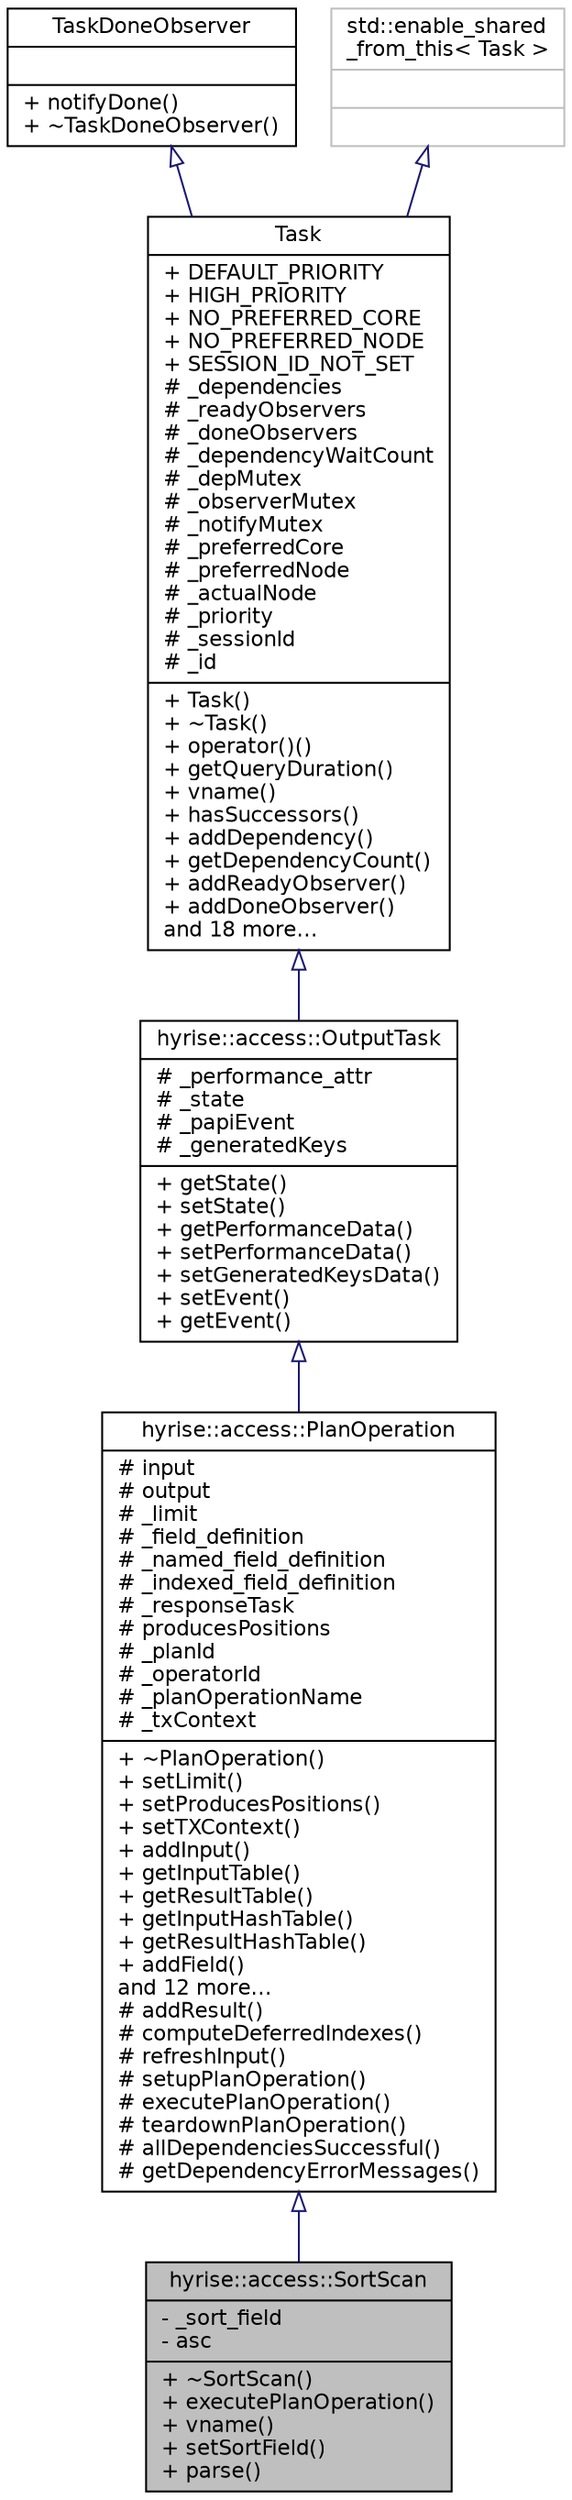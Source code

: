 digraph "hyrise::access::SortScan"
{
  edge [fontname="Helvetica",fontsize="11",labelfontname="Helvetica",labelfontsize="11"];
  node [fontname="Helvetica",fontsize="11",shape=record];
  Node1 [label="{hyrise::access::SortScan\n|- _sort_field\l- asc\l|+ ~SortScan()\l+ executePlanOperation()\l+ vname()\l+ setSortField()\l+ parse()\l}",height=0.2,width=0.4,color="black", fillcolor="grey75", style="filled" fontcolor="black"];
  Node2 -> Node1 [dir="back",color="midnightblue",fontsize="11",style="solid",arrowtail="onormal",fontname="Helvetica"];
  Node2 [label="{hyrise::access::PlanOperation\n|# input\l# output\l# _limit\l# _field_definition\l# _named_field_definition\l# _indexed_field_definition\l# _responseTask\l# producesPositions\l# _planId\l# _operatorId\l# _planOperationName\l# _txContext\l|+ ~PlanOperation()\l+ setLimit()\l+ setProducesPositions()\l+ setTXContext()\l+ addInput()\l+ getInputTable()\l+ getResultTable()\l+ getInputHashTable()\l+ getResultHashTable()\l+ addField()\land 12 more...\l# addResult()\l# computeDeferredIndexes()\l# refreshInput()\l# setupPlanOperation()\l# executePlanOperation()\l# teardownPlanOperation()\l# allDependenciesSuccessful()\l# getDependencyErrorMessages()\l}",height=0.2,width=0.4,color="black", fillcolor="white", style="filled",URL="$classhyrise_1_1access_1_1_plan_operation.html"];
  Node3 -> Node2 [dir="back",color="midnightblue",fontsize="11",style="solid",arrowtail="onormal",fontname="Helvetica"];
  Node3 [label="{hyrise::access::OutputTask\n|# _performance_attr\l# _state\l# _papiEvent\l# _generatedKeys\l|+ getState()\l+ setState()\l+ getPerformanceData()\l+ setPerformanceData()\l+ setGeneratedKeysData()\l+ setEvent()\l+ getEvent()\l}",height=0.2,width=0.4,color="black", fillcolor="white", style="filled",URL="$classhyrise_1_1access_1_1_output_task.html"];
  Node4 -> Node3 [dir="back",color="midnightblue",fontsize="11",style="solid",arrowtail="onormal",fontname="Helvetica"];
  Node4 [label="{Task\n|+ DEFAULT_PRIORITY\l+ HIGH_PRIORITY\l+ NO_PREFERRED_CORE\l+ NO_PREFERRED_NODE\l+ SESSION_ID_NOT_SET\l# _dependencies\l# _readyObservers\l# _doneObservers\l# _dependencyWaitCount\l# _depMutex\l# _observerMutex\l# _notifyMutex\l# _preferredCore\l# _preferredNode\l# _actualNode\l# _priority\l# _sessionId\l# _id\l|+ Task()\l+ ~Task()\l+ operator()()\l+ getQueryDuration()\l+ vname()\l+ hasSuccessors()\l+ addDependency()\l+ getDependencyCount()\l+ addReadyObserver()\l+ addDoneObserver()\land 18 more...\l}",height=0.2,width=0.4,color="black", fillcolor="white", style="filled",URL="$class_task.html"];
  Node5 -> Node4 [dir="back",color="midnightblue",fontsize="11",style="solid",arrowtail="onormal",fontname="Helvetica"];
  Node5 [label="{TaskDoneObserver\n||+ notifyDone()\l+ ~TaskDoneObserver()\l}",height=0.2,width=0.4,color="black", fillcolor="white", style="filled",URL="$class_task_done_observer.html"];
  Node6 -> Node4 [dir="back",color="midnightblue",fontsize="11",style="solid",arrowtail="onormal",fontname="Helvetica"];
  Node6 [label="{std::enable_shared\l_from_this\< Task \>\n||}",height=0.2,width=0.4,color="grey75", fillcolor="white", style="filled"];
}
